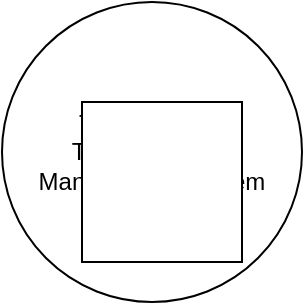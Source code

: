 <mxfile version="26.2.13">
  <diagram name="Page-1" id="LlM30M46nGqZfjf9sgJn">
    <mxGraphModel dx="1044" dy="562" grid="1" gridSize="10" guides="1" tooltips="1" connect="1" arrows="1" fold="1" page="1" pageScale="1" pageWidth="850" pageHeight="1100" math="0" shadow="0">
      <root>
        <mxCell id="0" />
        <mxCell id="1" parent="0" />
        <mxCell id="r_VT8B9llO-ufOeD4YyH-2" value="Tirana Public&amp;nbsp;&lt;div&gt;Transportation&amp;nbsp;&lt;/div&gt;&lt;div&gt;Management System&lt;/div&gt;" style="ellipse;whiteSpace=wrap;html=1;aspect=fixed;" vertex="1" parent="1">
          <mxGeometry x="350" y="200" width="150" height="150" as="geometry" />
        </mxCell>
        <mxCell id="r_VT8B9llO-ufOeD4YyH-3" value="" style="whiteSpace=wrap;html=1;aspect=fixed;" vertex="1" parent="1">
          <mxGeometry x="390" y="250" width="80" height="80" as="geometry" />
        </mxCell>
      </root>
    </mxGraphModel>
  </diagram>
</mxfile>
